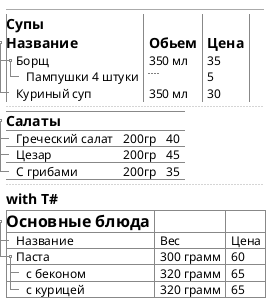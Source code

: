 @startsalt
{

------
{T!
== Супы
== Название   | ==Обьем   |   ==Цена
+Борщ           |350 мл | 35
++Пампушки 4 штуки      | ....   | 5
+ Куриный суп   | 350 мл| 30
}
..
{T-
==Салаты
+Греческий салат  | 200гр | 40
+Цезар            | 200гр | 45
+С грибами        | 200гр | 35
}

..
== with T#
{T#
=Основные блюда
+ Название     | Вес    | Цена
+ Паста      | 300 грамм | 60
++ с беконом   | 320 грамм  | 65
++ с курицей   | 320 грамм | 65
}

}
@endsalt

